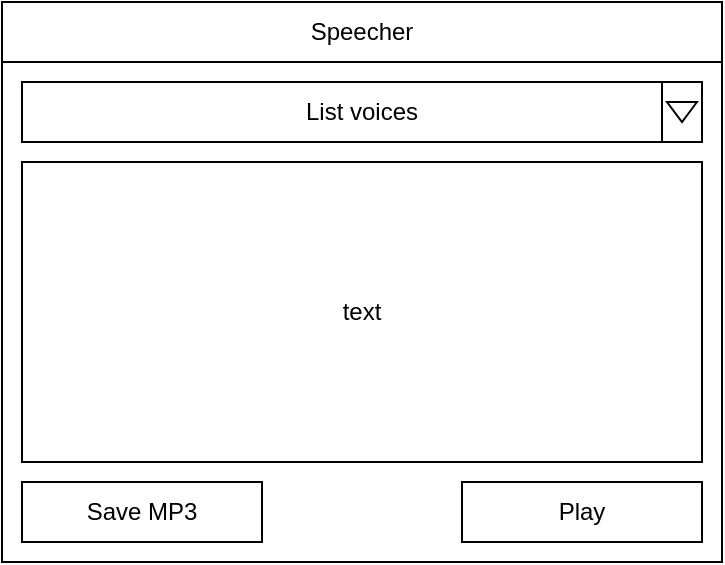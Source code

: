 <mxfile>
    <diagram id="thJxiTdRZUJTzhQkjLJi" name="Page-1">
        <mxGraphModel dx="77" dy="59" grid="1" gridSize="10" guides="1" tooltips="1" connect="1" arrows="1" fold="1" page="1" pageScale="1" pageWidth="850" pageHeight="1100" math="0" shadow="0">
            <root>
                <mxCell id="0"/>
                <mxCell id="1" parent="0"/>
                <mxCell id="2" value="" style="rounded=0;whiteSpace=wrap;html=1;" vertex="1" parent="1">
                    <mxGeometry x="40" y="40" width="360" height="280" as="geometry"/>
                </mxCell>
                <mxCell id="3" value="Speecher" style="rounded=0;whiteSpace=wrap;html=1;" vertex="1" parent="1">
                    <mxGeometry x="40" y="40" width="360" height="30" as="geometry"/>
                </mxCell>
                <mxCell id="8" value="List voices" style="rounded=0;whiteSpace=wrap;html=1;" vertex="1" parent="1">
                    <mxGeometry x="50" y="80" width="340" height="30" as="geometry"/>
                </mxCell>
                <mxCell id="9" value="" style="rounded=0;whiteSpace=wrap;html=1;" vertex="1" parent="1">
                    <mxGeometry x="370" y="80" width="20" height="30" as="geometry"/>
                </mxCell>
                <mxCell id="10" value="text" style="rounded=0;whiteSpace=wrap;html=1;" vertex="1" parent="1">
                    <mxGeometry x="50" y="120" width="340" height="150" as="geometry"/>
                </mxCell>
                <mxCell id="11" value="Save MP3" style="rounded=0;whiteSpace=wrap;html=1;" vertex="1" parent="1">
                    <mxGeometry x="50" y="280" width="120" height="30" as="geometry"/>
                </mxCell>
                <mxCell id="12" value="Play" style="rounded=0;whiteSpace=wrap;html=1;" vertex="1" parent="1">
                    <mxGeometry x="270" y="280" width="120" height="30" as="geometry"/>
                </mxCell>
                <mxCell id="13" value="" style="triangle;whiteSpace=wrap;html=1;rotation=90;" vertex="1" parent="1">
                    <mxGeometry x="375" y="87.5" width="10" height="15" as="geometry"/>
                </mxCell>
            </root>
        </mxGraphModel>
    </diagram>
</mxfile>